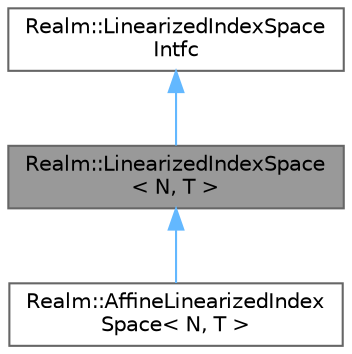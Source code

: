 digraph "Realm::LinearizedIndexSpace&lt; N, T &gt;"
{
 // LATEX_PDF_SIZE
  bgcolor="transparent";
  edge [fontname=Helvetica,fontsize=10,labelfontname=Helvetica,labelfontsize=10];
  node [fontname=Helvetica,fontsize=10,shape=box,height=0.2,width=0.4];
  Node1 [id="Node000001",label="Realm::LinearizedIndexSpace\l\< N, T \>",height=0.2,width=0.4,color="gray40", fillcolor="grey60", style="filled", fontcolor="black",tooltip=" "];
  Node2 -> Node1 [id="edge1_Node000001_Node000002",dir="back",color="steelblue1",style="solid",tooltip=" "];
  Node2 [id="Node000002",label="Realm::LinearizedIndexSpace\lIntfc",height=0.2,width=0.4,color="gray40", fillcolor="white", style="filled",URL="$classRealm_1_1LinearizedIndexSpaceIntfc.html",tooltip=" "];
  Node1 -> Node3 [id="edge2_Node000001_Node000003",dir="back",color="steelblue1",style="solid",tooltip=" "];
  Node3 [id="Node000003",label="Realm::AffineLinearizedIndex\lSpace\< N, T \>",height=0.2,width=0.4,color="gray40", fillcolor="white", style="filled",URL="$classRealm_1_1AffineLinearizedIndexSpace.html",tooltip=" "];
}
